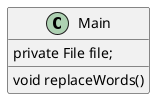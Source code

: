 @startuml
'https://plantuml.com/class-diagram


class Main {
private File file;
void replaceWords()
}


@enduml
